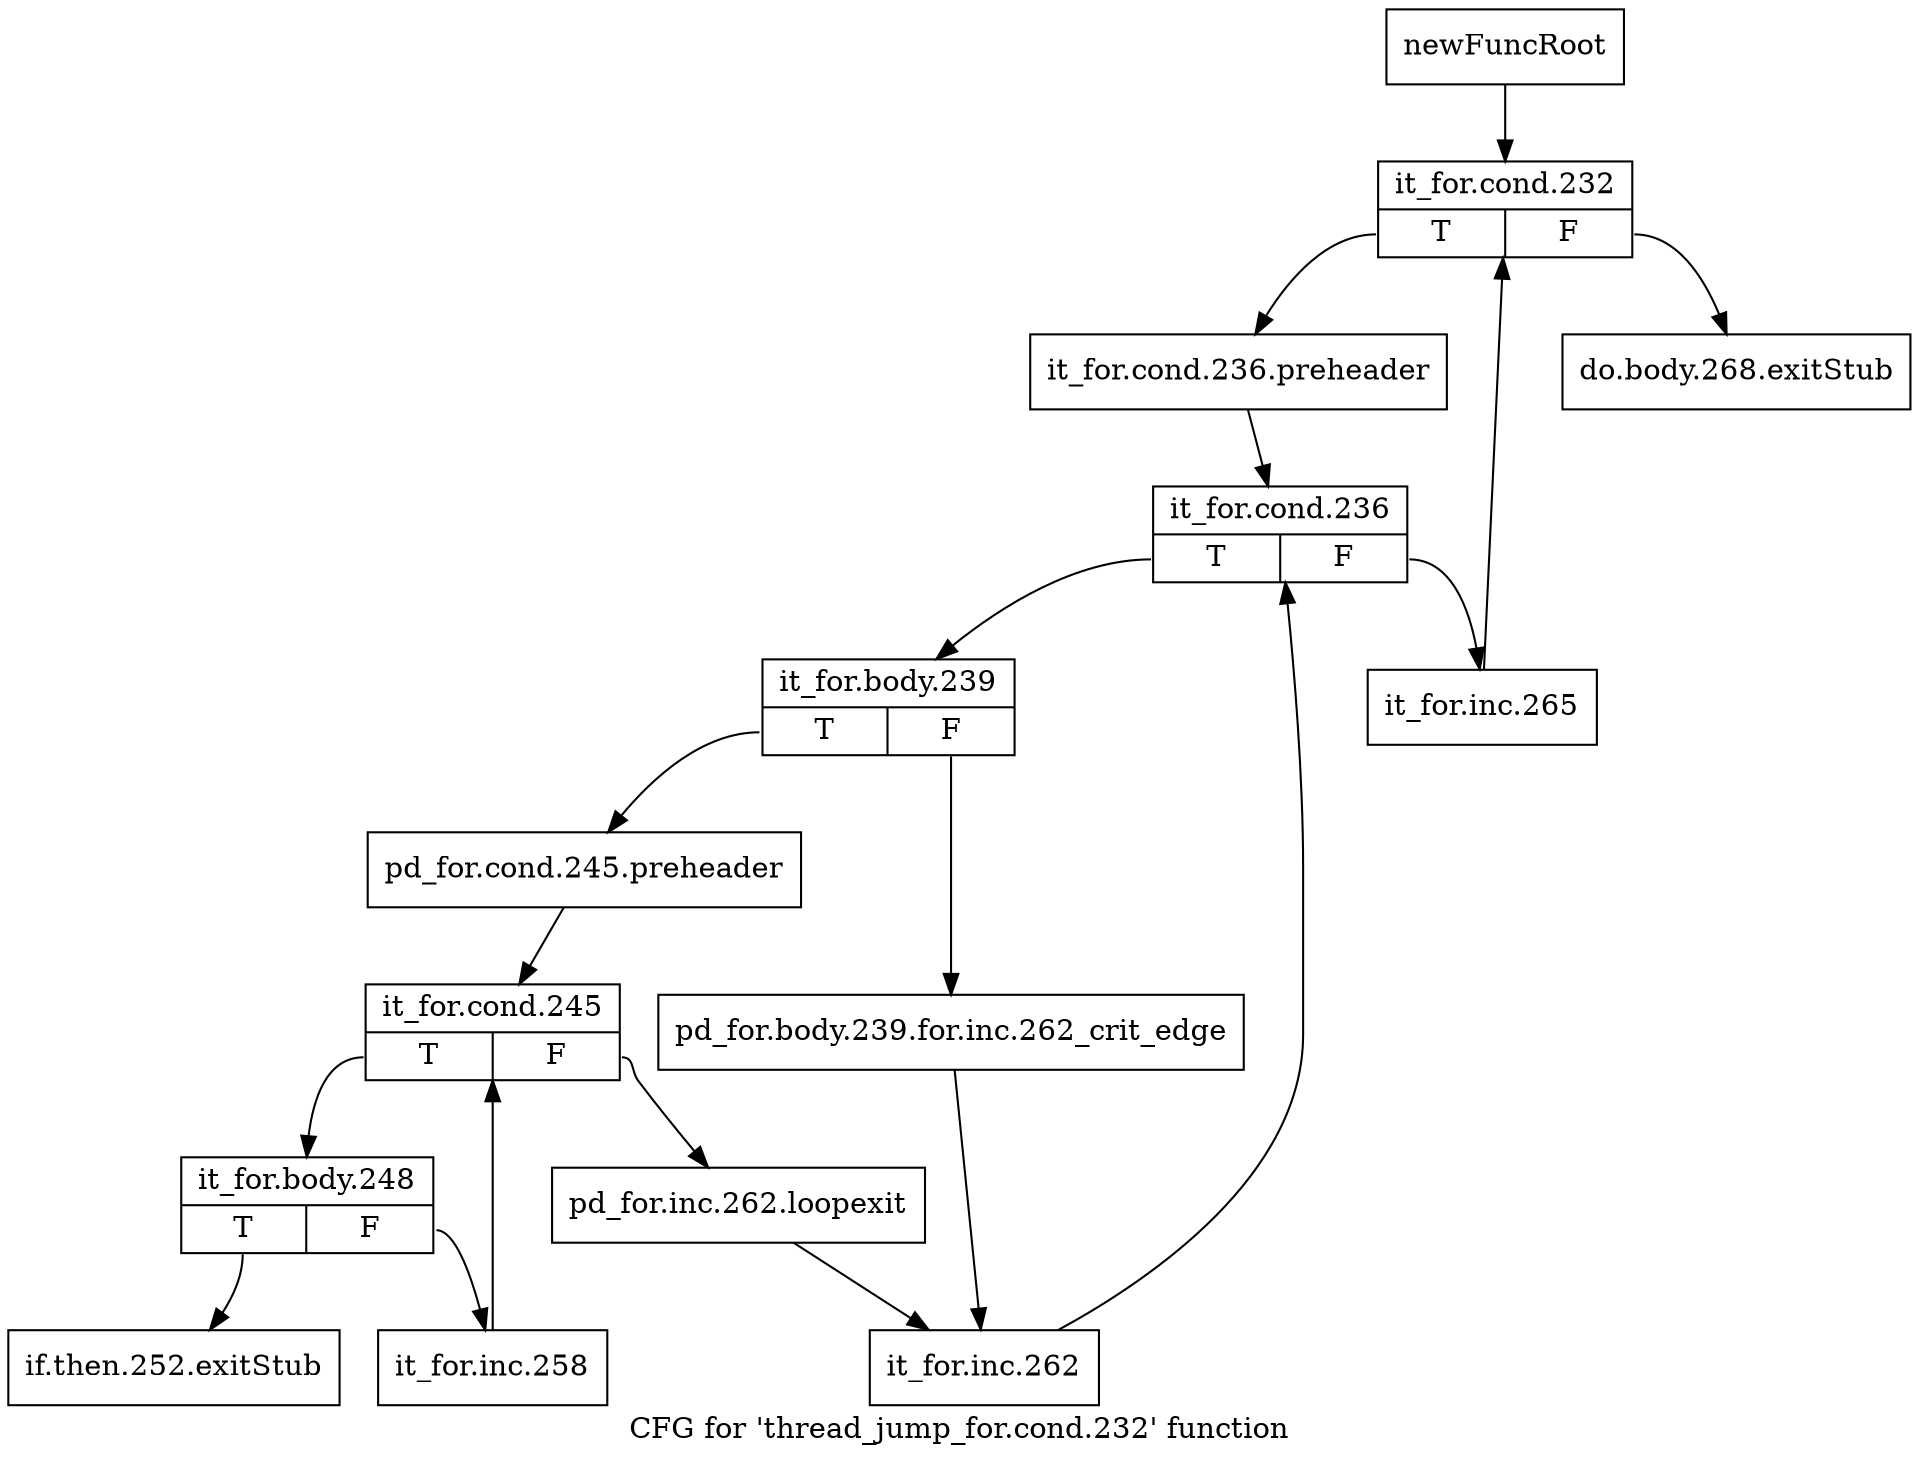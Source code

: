 digraph "CFG for 'thread_jump_for.cond.232' function" {
	label="CFG for 'thread_jump_for.cond.232' function";

	Node0xa51ea70 [shape=record,label="{newFuncRoot}"];
	Node0xa51ea70 -> Node0xa51eb60;
	Node0xa51eac0 [shape=record,label="{do.body.268.exitStub}"];
	Node0xa51eb10 [shape=record,label="{if.then.252.exitStub}"];
	Node0xa51eb60 [shape=record,label="{it_for.cond.232|{<s0>T|<s1>F}}"];
	Node0xa51eb60:s0 -> Node0xa51ebb0;
	Node0xa51eb60:s1 -> Node0xa51eac0;
	Node0xa51ebb0 [shape=record,label="{it_for.cond.236.preheader}"];
	Node0xa51ebb0 -> Node0xa51ec00;
	Node0xa51ec00 [shape=record,label="{it_for.cond.236|{<s0>T|<s1>F}}"];
	Node0xa51ec00:s0 -> Node0xa51eca0;
	Node0xa51ec00:s1 -> Node0xa51ec50;
	Node0xa51ec50 [shape=record,label="{it_for.inc.265}"];
	Node0xa51ec50 -> Node0xa51eb60;
	Node0xa51eca0 [shape=record,label="{it_for.body.239|{<s0>T|<s1>F}}"];
	Node0xa51eca0:s0 -> Node0xa51ed40;
	Node0xa51eca0:s1 -> Node0xa51ecf0;
	Node0xa51ecf0 [shape=record,label="{pd_for.body.239.for.inc.262_crit_edge}"];
	Node0xa51ecf0 -> Node0xa51ee30;
	Node0xa51ed40 [shape=record,label="{pd_for.cond.245.preheader}"];
	Node0xa51ed40 -> Node0xa51ed90;
	Node0xa51ed90 [shape=record,label="{it_for.cond.245|{<s0>T|<s1>F}}"];
	Node0xa51ed90:s0 -> Node0xa51ee80;
	Node0xa51ed90:s1 -> Node0xa51ede0;
	Node0xa51ede0 [shape=record,label="{pd_for.inc.262.loopexit}"];
	Node0xa51ede0 -> Node0xa51ee30;
	Node0xa51ee30 [shape=record,label="{it_for.inc.262}"];
	Node0xa51ee30 -> Node0xa51ec00;
	Node0xa51ee80 [shape=record,label="{it_for.body.248|{<s0>T|<s1>F}}"];
	Node0xa51ee80:s0 -> Node0xa51eb10;
	Node0xa51ee80:s1 -> Node0xa51eed0;
	Node0xa51eed0 [shape=record,label="{it_for.inc.258}"];
	Node0xa51eed0 -> Node0xa51ed90;
}
